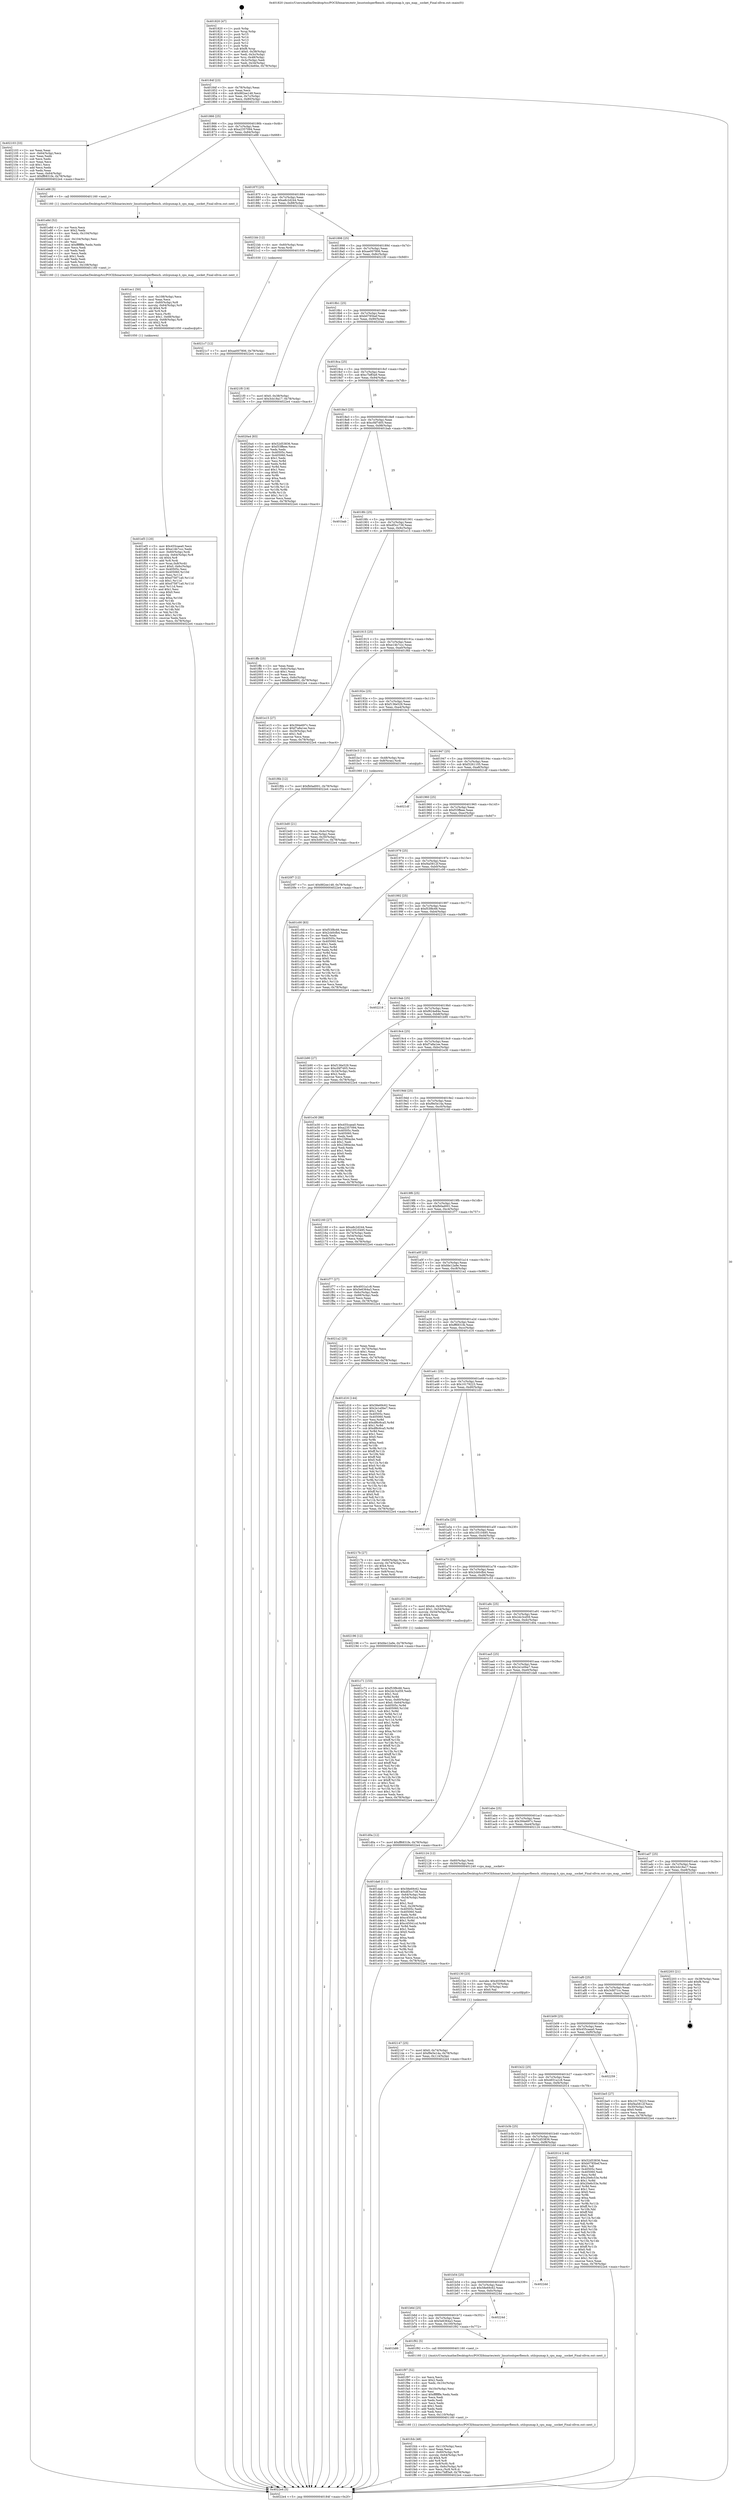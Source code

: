digraph "0x401820" {
  label = "0x401820 (/mnt/c/Users/mathe/Desktop/tcc/POCII/binaries/extr_linuxtoolsperfbench..utilcpumap.h_cpu_map__socket_Final-ollvm.out::main(0))"
  labelloc = "t"
  node[shape=record]

  Entry [label="",width=0.3,height=0.3,shape=circle,fillcolor=black,style=filled]
  "0x40184f" [label="{
     0x40184f [23]\l
     | [instrs]\l
     &nbsp;&nbsp;0x40184f \<+3\>: mov -0x78(%rbp),%eax\l
     &nbsp;&nbsp;0x401852 \<+2\>: mov %eax,%ecx\l
     &nbsp;&nbsp;0x401854 \<+6\>: sub $0x882ee148,%ecx\l
     &nbsp;&nbsp;0x40185a \<+3\>: mov %eax,-0x7c(%rbp)\l
     &nbsp;&nbsp;0x40185d \<+3\>: mov %ecx,-0x80(%rbp)\l
     &nbsp;&nbsp;0x401860 \<+6\>: je 0000000000402103 \<main+0x8e3\>\l
  }"]
  "0x402103" [label="{
     0x402103 [33]\l
     | [instrs]\l
     &nbsp;&nbsp;0x402103 \<+2\>: xor %eax,%eax\l
     &nbsp;&nbsp;0x402105 \<+3\>: mov -0x64(%rbp),%ecx\l
     &nbsp;&nbsp;0x402108 \<+2\>: mov %eax,%edx\l
     &nbsp;&nbsp;0x40210a \<+2\>: sub %ecx,%edx\l
     &nbsp;&nbsp;0x40210c \<+2\>: mov %eax,%ecx\l
     &nbsp;&nbsp;0x40210e \<+3\>: sub $0x1,%ecx\l
     &nbsp;&nbsp;0x402111 \<+2\>: add %ecx,%edx\l
     &nbsp;&nbsp;0x402113 \<+2\>: sub %edx,%eax\l
     &nbsp;&nbsp;0x402115 \<+3\>: mov %eax,-0x64(%rbp)\l
     &nbsp;&nbsp;0x402118 \<+7\>: movl $0xff6831fe,-0x78(%rbp)\l
     &nbsp;&nbsp;0x40211f \<+5\>: jmp 00000000004022e4 \<main+0xac4\>\l
  }"]
  "0x401866" [label="{
     0x401866 [25]\l
     | [instrs]\l
     &nbsp;&nbsp;0x401866 \<+5\>: jmp 000000000040186b \<main+0x4b\>\l
     &nbsp;&nbsp;0x40186b \<+3\>: mov -0x7c(%rbp),%eax\l
     &nbsp;&nbsp;0x40186e \<+5\>: sub $0xa2357094,%eax\l
     &nbsp;&nbsp;0x401873 \<+6\>: mov %eax,-0x84(%rbp)\l
     &nbsp;&nbsp;0x401879 \<+6\>: je 0000000000401e88 \<main+0x668\>\l
  }"]
  Exit [label="",width=0.3,height=0.3,shape=circle,fillcolor=black,style=filled,peripheries=2]
  "0x401e88" [label="{
     0x401e88 [5]\l
     | [instrs]\l
     &nbsp;&nbsp;0x401e88 \<+5\>: call 0000000000401160 \<next_i\>\l
     | [calls]\l
     &nbsp;&nbsp;0x401160 \{1\} (/mnt/c/Users/mathe/Desktop/tcc/POCII/binaries/extr_linuxtoolsperfbench..utilcpumap.h_cpu_map__socket_Final-ollvm.out::next_i)\l
  }"]
  "0x40187f" [label="{
     0x40187f [25]\l
     | [instrs]\l
     &nbsp;&nbsp;0x40187f \<+5\>: jmp 0000000000401884 \<main+0x64\>\l
     &nbsp;&nbsp;0x401884 \<+3\>: mov -0x7c(%rbp),%eax\l
     &nbsp;&nbsp;0x401887 \<+5\>: sub $0xa8c2d244,%eax\l
     &nbsp;&nbsp;0x40188c \<+6\>: mov %eax,-0x88(%rbp)\l
     &nbsp;&nbsp;0x401892 \<+6\>: je 00000000004021bb \<main+0x99b\>\l
  }"]
  "0x4021c7" [label="{
     0x4021c7 [12]\l
     | [instrs]\l
     &nbsp;&nbsp;0x4021c7 \<+7\>: movl $0xae007806,-0x78(%rbp)\l
     &nbsp;&nbsp;0x4021ce \<+5\>: jmp 00000000004022e4 \<main+0xac4\>\l
  }"]
  "0x4021bb" [label="{
     0x4021bb [12]\l
     | [instrs]\l
     &nbsp;&nbsp;0x4021bb \<+4\>: mov -0x60(%rbp),%rax\l
     &nbsp;&nbsp;0x4021bf \<+3\>: mov %rax,%rdi\l
     &nbsp;&nbsp;0x4021c2 \<+5\>: call 0000000000401030 \<free@plt\>\l
     | [calls]\l
     &nbsp;&nbsp;0x401030 \{1\} (unknown)\l
  }"]
  "0x401898" [label="{
     0x401898 [25]\l
     | [instrs]\l
     &nbsp;&nbsp;0x401898 \<+5\>: jmp 000000000040189d \<main+0x7d\>\l
     &nbsp;&nbsp;0x40189d \<+3\>: mov -0x7c(%rbp),%eax\l
     &nbsp;&nbsp;0x4018a0 \<+5\>: sub $0xae007806,%eax\l
     &nbsp;&nbsp;0x4018a5 \<+6\>: mov %eax,-0x8c(%rbp)\l
     &nbsp;&nbsp;0x4018ab \<+6\>: je 00000000004021f0 \<main+0x9d0\>\l
  }"]
  "0x402196" [label="{
     0x402196 [12]\l
     | [instrs]\l
     &nbsp;&nbsp;0x402196 \<+7\>: movl $0xfde12a9e,-0x78(%rbp)\l
     &nbsp;&nbsp;0x40219d \<+5\>: jmp 00000000004022e4 \<main+0xac4\>\l
  }"]
  "0x4021f0" [label="{
     0x4021f0 [19]\l
     | [instrs]\l
     &nbsp;&nbsp;0x4021f0 \<+7\>: movl $0x0,-0x38(%rbp)\l
     &nbsp;&nbsp;0x4021f7 \<+7\>: movl $0x3cb18a17,-0x78(%rbp)\l
     &nbsp;&nbsp;0x4021fe \<+5\>: jmp 00000000004022e4 \<main+0xac4\>\l
  }"]
  "0x4018b1" [label="{
     0x4018b1 [25]\l
     | [instrs]\l
     &nbsp;&nbsp;0x4018b1 \<+5\>: jmp 00000000004018b6 \<main+0x96\>\l
     &nbsp;&nbsp;0x4018b6 \<+3\>: mov -0x7c(%rbp),%eax\l
     &nbsp;&nbsp;0x4018b9 \<+5\>: sub $0xb0785bef,%eax\l
     &nbsp;&nbsp;0x4018be \<+6\>: mov %eax,-0x90(%rbp)\l
     &nbsp;&nbsp;0x4018c4 \<+6\>: je 00000000004020a4 \<main+0x884\>\l
  }"]
  "0x402147" [label="{
     0x402147 [25]\l
     | [instrs]\l
     &nbsp;&nbsp;0x402147 \<+7\>: movl $0x0,-0x74(%rbp)\l
     &nbsp;&nbsp;0x40214e \<+7\>: movl $0xf9e5e14a,-0x78(%rbp)\l
     &nbsp;&nbsp;0x402155 \<+6\>: mov %eax,-0x114(%rbp)\l
     &nbsp;&nbsp;0x40215b \<+5\>: jmp 00000000004022e4 \<main+0xac4\>\l
  }"]
  "0x4020a4" [label="{
     0x4020a4 [83]\l
     | [instrs]\l
     &nbsp;&nbsp;0x4020a4 \<+5\>: mov $0x52d53836,%eax\l
     &nbsp;&nbsp;0x4020a9 \<+5\>: mov $0xf33ffeee,%ecx\l
     &nbsp;&nbsp;0x4020ae \<+2\>: xor %edx,%edx\l
     &nbsp;&nbsp;0x4020b0 \<+7\>: mov 0x40505c,%esi\l
     &nbsp;&nbsp;0x4020b7 \<+7\>: mov 0x405060,%edi\l
     &nbsp;&nbsp;0x4020be \<+3\>: sub $0x1,%edx\l
     &nbsp;&nbsp;0x4020c1 \<+3\>: mov %esi,%r8d\l
     &nbsp;&nbsp;0x4020c4 \<+3\>: add %edx,%r8d\l
     &nbsp;&nbsp;0x4020c7 \<+4\>: imul %r8d,%esi\l
     &nbsp;&nbsp;0x4020cb \<+3\>: and $0x1,%esi\l
     &nbsp;&nbsp;0x4020ce \<+3\>: cmp $0x0,%esi\l
     &nbsp;&nbsp;0x4020d1 \<+4\>: sete %r9b\l
     &nbsp;&nbsp;0x4020d5 \<+3\>: cmp $0xa,%edi\l
     &nbsp;&nbsp;0x4020d8 \<+4\>: setl %r10b\l
     &nbsp;&nbsp;0x4020dc \<+3\>: mov %r9b,%r11b\l
     &nbsp;&nbsp;0x4020df \<+3\>: and %r10b,%r11b\l
     &nbsp;&nbsp;0x4020e2 \<+3\>: xor %r10b,%r9b\l
     &nbsp;&nbsp;0x4020e5 \<+3\>: or %r9b,%r11b\l
     &nbsp;&nbsp;0x4020e8 \<+4\>: test $0x1,%r11b\l
     &nbsp;&nbsp;0x4020ec \<+3\>: cmovne %ecx,%eax\l
     &nbsp;&nbsp;0x4020ef \<+3\>: mov %eax,-0x78(%rbp)\l
     &nbsp;&nbsp;0x4020f2 \<+5\>: jmp 00000000004022e4 \<main+0xac4\>\l
  }"]
  "0x4018ca" [label="{
     0x4018ca [25]\l
     | [instrs]\l
     &nbsp;&nbsp;0x4018ca \<+5\>: jmp 00000000004018cf \<main+0xaf\>\l
     &nbsp;&nbsp;0x4018cf \<+3\>: mov -0x7c(%rbp),%eax\l
     &nbsp;&nbsp;0x4018d2 \<+5\>: sub $0xc7bff3a9,%eax\l
     &nbsp;&nbsp;0x4018d7 \<+6\>: mov %eax,-0x94(%rbp)\l
     &nbsp;&nbsp;0x4018dd \<+6\>: je 0000000000401ffb \<main+0x7db\>\l
  }"]
  "0x402130" [label="{
     0x402130 [23]\l
     | [instrs]\l
     &nbsp;&nbsp;0x402130 \<+10\>: movabs $0x4030b6,%rdi\l
     &nbsp;&nbsp;0x40213a \<+3\>: mov %eax,-0x70(%rbp)\l
     &nbsp;&nbsp;0x40213d \<+3\>: mov -0x70(%rbp),%esi\l
     &nbsp;&nbsp;0x402140 \<+2\>: mov $0x0,%al\l
     &nbsp;&nbsp;0x402142 \<+5\>: call 0000000000401040 \<printf@plt\>\l
     | [calls]\l
     &nbsp;&nbsp;0x401040 \{1\} (unknown)\l
  }"]
  "0x401ffb" [label="{
     0x401ffb [25]\l
     | [instrs]\l
     &nbsp;&nbsp;0x401ffb \<+2\>: xor %eax,%eax\l
     &nbsp;&nbsp;0x401ffd \<+3\>: mov -0x6c(%rbp),%ecx\l
     &nbsp;&nbsp;0x402000 \<+3\>: sub $0x1,%eax\l
     &nbsp;&nbsp;0x402003 \<+2\>: sub %eax,%ecx\l
     &nbsp;&nbsp;0x402005 \<+3\>: mov %ecx,-0x6c(%rbp)\l
     &nbsp;&nbsp;0x402008 \<+7\>: movl $0xfb0ad001,-0x78(%rbp)\l
     &nbsp;&nbsp;0x40200f \<+5\>: jmp 00000000004022e4 \<main+0xac4\>\l
  }"]
  "0x4018e3" [label="{
     0x4018e3 [25]\l
     | [instrs]\l
     &nbsp;&nbsp;0x4018e3 \<+5\>: jmp 00000000004018e8 \<main+0xc8\>\l
     &nbsp;&nbsp;0x4018e8 \<+3\>: mov -0x7c(%rbp),%eax\l
     &nbsp;&nbsp;0x4018eb \<+5\>: sub $0xcf4f7d05,%eax\l
     &nbsp;&nbsp;0x4018f0 \<+6\>: mov %eax,-0x98(%rbp)\l
     &nbsp;&nbsp;0x4018f6 \<+6\>: je 0000000000401bab \<main+0x38b\>\l
  }"]
  "0x401fcb" [label="{
     0x401fcb [48]\l
     | [instrs]\l
     &nbsp;&nbsp;0x401fcb \<+6\>: mov -0x110(%rbp),%ecx\l
     &nbsp;&nbsp;0x401fd1 \<+3\>: imul %eax,%ecx\l
     &nbsp;&nbsp;0x401fd4 \<+4\>: mov -0x60(%rbp),%r8\l
     &nbsp;&nbsp;0x401fd8 \<+4\>: movslq -0x64(%rbp),%r9\l
     &nbsp;&nbsp;0x401fdc \<+4\>: shl $0x4,%r9\l
     &nbsp;&nbsp;0x401fe0 \<+3\>: add %r9,%r8\l
     &nbsp;&nbsp;0x401fe3 \<+4\>: mov 0x8(%r8),%r8\l
     &nbsp;&nbsp;0x401fe7 \<+4\>: movslq -0x6c(%rbp),%r9\l
     &nbsp;&nbsp;0x401feb \<+4\>: mov %ecx,(%r8,%r9,4)\l
     &nbsp;&nbsp;0x401fef \<+7\>: movl $0xc7bff3a9,-0x78(%rbp)\l
     &nbsp;&nbsp;0x401ff6 \<+5\>: jmp 00000000004022e4 \<main+0xac4\>\l
  }"]
  "0x401bab" [label="{
     0x401bab\l
  }", style=dashed]
  "0x4018fc" [label="{
     0x4018fc [25]\l
     | [instrs]\l
     &nbsp;&nbsp;0x4018fc \<+5\>: jmp 0000000000401901 \<main+0xe1\>\l
     &nbsp;&nbsp;0x401901 \<+3\>: mov -0x7c(%rbp),%eax\l
     &nbsp;&nbsp;0x401904 \<+5\>: sub $0xdf3cc738,%eax\l
     &nbsp;&nbsp;0x401909 \<+6\>: mov %eax,-0x9c(%rbp)\l
     &nbsp;&nbsp;0x40190f \<+6\>: je 0000000000401e15 \<main+0x5f5\>\l
  }"]
  "0x401f97" [label="{
     0x401f97 [52]\l
     | [instrs]\l
     &nbsp;&nbsp;0x401f97 \<+2\>: xor %ecx,%ecx\l
     &nbsp;&nbsp;0x401f99 \<+5\>: mov $0x2,%edx\l
     &nbsp;&nbsp;0x401f9e \<+6\>: mov %edx,-0x10c(%rbp)\l
     &nbsp;&nbsp;0x401fa4 \<+1\>: cltd\l
     &nbsp;&nbsp;0x401fa5 \<+6\>: mov -0x10c(%rbp),%esi\l
     &nbsp;&nbsp;0x401fab \<+2\>: idiv %esi\l
     &nbsp;&nbsp;0x401fad \<+6\>: imul $0xfffffffe,%edx,%edx\l
     &nbsp;&nbsp;0x401fb3 \<+2\>: mov %ecx,%edi\l
     &nbsp;&nbsp;0x401fb5 \<+2\>: sub %edx,%edi\l
     &nbsp;&nbsp;0x401fb7 \<+2\>: mov %ecx,%edx\l
     &nbsp;&nbsp;0x401fb9 \<+3\>: sub $0x1,%edx\l
     &nbsp;&nbsp;0x401fbc \<+2\>: add %edx,%edi\l
     &nbsp;&nbsp;0x401fbe \<+2\>: sub %edi,%ecx\l
     &nbsp;&nbsp;0x401fc0 \<+6\>: mov %ecx,-0x110(%rbp)\l
     &nbsp;&nbsp;0x401fc6 \<+5\>: call 0000000000401160 \<next_i\>\l
     | [calls]\l
     &nbsp;&nbsp;0x401160 \{1\} (/mnt/c/Users/mathe/Desktop/tcc/POCII/binaries/extr_linuxtoolsperfbench..utilcpumap.h_cpu_map__socket_Final-ollvm.out::next_i)\l
  }"]
  "0x401e15" [label="{
     0x401e15 [27]\l
     | [instrs]\l
     &nbsp;&nbsp;0x401e15 \<+5\>: mov $0x394e697c,%eax\l
     &nbsp;&nbsp;0x401e1a \<+5\>: mov $0xf7a8a1ee,%ecx\l
     &nbsp;&nbsp;0x401e1f \<+3\>: mov -0x29(%rbp),%dl\l
     &nbsp;&nbsp;0x401e22 \<+3\>: test $0x1,%dl\l
     &nbsp;&nbsp;0x401e25 \<+3\>: cmovne %ecx,%eax\l
     &nbsp;&nbsp;0x401e28 \<+3\>: mov %eax,-0x78(%rbp)\l
     &nbsp;&nbsp;0x401e2b \<+5\>: jmp 00000000004022e4 \<main+0xac4\>\l
  }"]
  "0x401915" [label="{
     0x401915 [25]\l
     | [instrs]\l
     &nbsp;&nbsp;0x401915 \<+5\>: jmp 000000000040191a \<main+0xfa\>\l
     &nbsp;&nbsp;0x40191a \<+3\>: mov -0x7c(%rbp),%eax\l
     &nbsp;&nbsp;0x40191d \<+5\>: sub $0xe14b7ccc,%eax\l
     &nbsp;&nbsp;0x401922 \<+6\>: mov %eax,-0xa0(%rbp)\l
     &nbsp;&nbsp;0x401928 \<+6\>: je 0000000000401f6b \<main+0x74b\>\l
  }"]
  "0x401b86" [label="{
     0x401b86\l
  }", style=dashed]
  "0x401f6b" [label="{
     0x401f6b [12]\l
     | [instrs]\l
     &nbsp;&nbsp;0x401f6b \<+7\>: movl $0xfb0ad001,-0x78(%rbp)\l
     &nbsp;&nbsp;0x401f72 \<+5\>: jmp 00000000004022e4 \<main+0xac4\>\l
  }"]
  "0x40192e" [label="{
     0x40192e [25]\l
     | [instrs]\l
     &nbsp;&nbsp;0x40192e \<+5\>: jmp 0000000000401933 \<main+0x113\>\l
     &nbsp;&nbsp;0x401933 \<+3\>: mov -0x7c(%rbp),%eax\l
     &nbsp;&nbsp;0x401936 \<+5\>: sub $0xf136e529,%eax\l
     &nbsp;&nbsp;0x40193b \<+6\>: mov %eax,-0xa4(%rbp)\l
     &nbsp;&nbsp;0x401941 \<+6\>: je 0000000000401bc3 \<main+0x3a3\>\l
  }"]
  "0x401f92" [label="{
     0x401f92 [5]\l
     | [instrs]\l
     &nbsp;&nbsp;0x401f92 \<+5\>: call 0000000000401160 \<next_i\>\l
     | [calls]\l
     &nbsp;&nbsp;0x401160 \{1\} (/mnt/c/Users/mathe/Desktop/tcc/POCII/binaries/extr_linuxtoolsperfbench..utilcpumap.h_cpu_map__socket_Final-ollvm.out::next_i)\l
  }"]
  "0x401bc3" [label="{
     0x401bc3 [13]\l
     | [instrs]\l
     &nbsp;&nbsp;0x401bc3 \<+4\>: mov -0x48(%rbp),%rax\l
     &nbsp;&nbsp;0x401bc7 \<+4\>: mov 0x8(%rax),%rdi\l
     &nbsp;&nbsp;0x401bcb \<+5\>: call 0000000000401060 \<atoi@plt\>\l
     | [calls]\l
     &nbsp;&nbsp;0x401060 \{1\} (unknown)\l
  }"]
  "0x401947" [label="{
     0x401947 [25]\l
     | [instrs]\l
     &nbsp;&nbsp;0x401947 \<+5\>: jmp 000000000040194c \<main+0x12c\>\l
     &nbsp;&nbsp;0x40194c \<+3\>: mov -0x7c(%rbp),%eax\l
     &nbsp;&nbsp;0x40194f \<+5\>: sub $0xf3261105,%eax\l
     &nbsp;&nbsp;0x401954 \<+6\>: mov %eax,-0xa8(%rbp)\l
     &nbsp;&nbsp;0x40195a \<+6\>: je 00000000004021df \<main+0x9bf\>\l
  }"]
  "0x401b6d" [label="{
     0x401b6d [25]\l
     | [instrs]\l
     &nbsp;&nbsp;0x401b6d \<+5\>: jmp 0000000000401b72 \<main+0x352\>\l
     &nbsp;&nbsp;0x401b72 \<+3\>: mov -0x7c(%rbp),%eax\l
     &nbsp;&nbsp;0x401b75 \<+5\>: sub $0x5e6364a3,%eax\l
     &nbsp;&nbsp;0x401b7a \<+6\>: mov %eax,-0x100(%rbp)\l
     &nbsp;&nbsp;0x401b80 \<+6\>: je 0000000000401f92 \<main+0x772\>\l
  }"]
  "0x4021df" [label="{
     0x4021df\l
  }", style=dashed]
  "0x401960" [label="{
     0x401960 [25]\l
     | [instrs]\l
     &nbsp;&nbsp;0x401960 \<+5\>: jmp 0000000000401965 \<main+0x145\>\l
     &nbsp;&nbsp;0x401965 \<+3\>: mov -0x7c(%rbp),%eax\l
     &nbsp;&nbsp;0x401968 \<+5\>: sub $0xf33ffeee,%eax\l
     &nbsp;&nbsp;0x40196d \<+6\>: mov %eax,-0xac(%rbp)\l
     &nbsp;&nbsp;0x401973 \<+6\>: je 00000000004020f7 \<main+0x8d7\>\l
  }"]
  "0x40224d" [label="{
     0x40224d\l
  }", style=dashed]
  "0x4020f7" [label="{
     0x4020f7 [12]\l
     | [instrs]\l
     &nbsp;&nbsp;0x4020f7 \<+7\>: movl $0x882ee148,-0x78(%rbp)\l
     &nbsp;&nbsp;0x4020fe \<+5\>: jmp 00000000004022e4 \<main+0xac4\>\l
  }"]
  "0x401979" [label="{
     0x401979 [25]\l
     | [instrs]\l
     &nbsp;&nbsp;0x401979 \<+5\>: jmp 000000000040197e \<main+0x15e\>\l
     &nbsp;&nbsp;0x40197e \<+3\>: mov -0x7c(%rbp),%eax\l
     &nbsp;&nbsp;0x401981 \<+5\>: sub $0xf4a5812f,%eax\l
     &nbsp;&nbsp;0x401986 \<+6\>: mov %eax,-0xb0(%rbp)\l
     &nbsp;&nbsp;0x40198c \<+6\>: je 0000000000401c00 \<main+0x3e0\>\l
  }"]
  "0x401b54" [label="{
     0x401b54 [25]\l
     | [instrs]\l
     &nbsp;&nbsp;0x401b54 \<+5\>: jmp 0000000000401b59 \<main+0x339\>\l
     &nbsp;&nbsp;0x401b59 \<+3\>: mov -0x7c(%rbp),%eax\l
     &nbsp;&nbsp;0x401b5c \<+5\>: sub $0x58e69c62,%eax\l
     &nbsp;&nbsp;0x401b61 \<+6\>: mov %eax,-0xfc(%rbp)\l
     &nbsp;&nbsp;0x401b67 \<+6\>: je 000000000040224d \<main+0xa2d\>\l
  }"]
  "0x401c00" [label="{
     0x401c00 [83]\l
     | [instrs]\l
     &nbsp;&nbsp;0x401c00 \<+5\>: mov $0xf53f8c66,%eax\l
     &nbsp;&nbsp;0x401c05 \<+5\>: mov $0x2cb0cfb4,%ecx\l
     &nbsp;&nbsp;0x401c0a \<+2\>: xor %edx,%edx\l
     &nbsp;&nbsp;0x401c0c \<+7\>: mov 0x40505c,%esi\l
     &nbsp;&nbsp;0x401c13 \<+7\>: mov 0x405060,%edi\l
     &nbsp;&nbsp;0x401c1a \<+3\>: sub $0x1,%edx\l
     &nbsp;&nbsp;0x401c1d \<+3\>: mov %esi,%r8d\l
     &nbsp;&nbsp;0x401c20 \<+3\>: add %edx,%r8d\l
     &nbsp;&nbsp;0x401c23 \<+4\>: imul %r8d,%esi\l
     &nbsp;&nbsp;0x401c27 \<+3\>: and $0x1,%esi\l
     &nbsp;&nbsp;0x401c2a \<+3\>: cmp $0x0,%esi\l
     &nbsp;&nbsp;0x401c2d \<+4\>: sete %r9b\l
     &nbsp;&nbsp;0x401c31 \<+3\>: cmp $0xa,%edi\l
     &nbsp;&nbsp;0x401c34 \<+4\>: setl %r10b\l
     &nbsp;&nbsp;0x401c38 \<+3\>: mov %r9b,%r11b\l
     &nbsp;&nbsp;0x401c3b \<+3\>: and %r10b,%r11b\l
     &nbsp;&nbsp;0x401c3e \<+3\>: xor %r10b,%r9b\l
     &nbsp;&nbsp;0x401c41 \<+3\>: or %r9b,%r11b\l
     &nbsp;&nbsp;0x401c44 \<+4\>: test $0x1,%r11b\l
     &nbsp;&nbsp;0x401c48 \<+3\>: cmovne %ecx,%eax\l
     &nbsp;&nbsp;0x401c4b \<+3\>: mov %eax,-0x78(%rbp)\l
     &nbsp;&nbsp;0x401c4e \<+5\>: jmp 00000000004022e4 \<main+0xac4\>\l
  }"]
  "0x401992" [label="{
     0x401992 [25]\l
     | [instrs]\l
     &nbsp;&nbsp;0x401992 \<+5\>: jmp 0000000000401997 \<main+0x177\>\l
     &nbsp;&nbsp;0x401997 \<+3\>: mov -0x7c(%rbp),%eax\l
     &nbsp;&nbsp;0x40199a \<+5\>: sub $0xf53f8c66,%eax\l
     &nbsp;&nbsp;0x40199f \<+6\>: mov %eax,-0xb4(%rbp)\l
     &nbsp;&nbsp;0x4019a5 \<+6\>: je 0000000000402218 \<main+0x9f8\>\l
  }"]
  "0x4022dd" [label="{
     0x4022dd\l
  }", style=dashed]
  "0x402218" [label="{
     0x402218\l
  }", style=dashed]
  "0x4019ab" [label="{
     0x4019ab [25]\l
     | [instrs]\l
     &nbsp;&nbsp;0x4019ab \<+5\>: jmp 00000000004019b0 \<main+0x190\>\l
     &nbsp;&nbsp;0x4019b0 \<+3\>: mov -0x7c(%rbp),%eax\l
     &nbsp;&nbsp;0x4019b3 \<+5\>: sub $0xf624e84e,%eax\l
     &nbsp;&nbsp;0x4019b8 \<+6\>: mov %eax,-0xb8(%rbp)\l
     &nbsp;&nbsp;0x4019be \<+6\>: je 0000000000401b90 \<main+0x370\>\l
  }"]
  "0x401b3b" [label="{
     0x401b3b [25]\l
     | [instrs]\l
     &nbsp;&nbsp;0x401b3b \<+5\>: jmp 0000000000401b40 \<main+0x320\>\l
     &nbsp;&nbsp;0x401b40 \<+3\>: mov -0x7c(%rbp),%eax\l
     &nbsp;&nbsp;0x401b43 \<+5\>: sub $0x52d53836,%eax\l
     &nbsp;&nbsp;0x401b48 \<+6\>: mov %eax,-0xf8(%rbp)\l
     &nbsp;&nbsp;0x401b4e \<+6\>: je 00000000004022dd \<main+0xabd\>\l
  }"]
  "0x401b90" [label="{
     0x401b90 [27]\l
     | [instrs]\l
     &nbsp;&nbsp;0x401b90 \<+5\>: mov $0xf136e529,%eax\l
     &nbsp;&nbsp;0x401b95 \<+5\>: mov $0xcf4f7d05,%ecx\l
     &nbsp;&nbsp;0x401b9a \<+3\>: mov -0x34(%rbp),%edx\l
     &nbsp;&nbsp;0x401b9d \<+3\>: cmp $0x2,%edx\l
     &nbsp;&nbsp;0x401ba0 \<+3\>: cmovne %ecx,%eax\l
     &nbsp;&nbsp;0x401ba3 \<+3\>: mov %eax,-0x78(%rbp)\l
     &nbsp;&nbsp;0x401ba6 \<+5\>: jmp 00000000004022e4 \<main+0xac4\>\l
  }"]
  "0x4019c4" [label="{
     0x4019c4 [25]\l
     | [instrs]\l
     &nbsp;&nbsp;0x4019c4 \<+5\>: jmp 00000000004019c9 \<main+0x1a9\>\l
     &nbsp;&nbsp;0x4019c9 \<+3\>: mov -0x7c(%rbp),%eax\l
     &nbsp;&nbsp;0x4019cc \<+5\>: sub $0xf7a8a1ee,%eax\l
     &nbsp;&nbsp;0x4019d1 \<+6\>: mov %eax,-0xbc(%rbp)\l
     &nbsp;&nbsp;0x4019d7 \<+6\>: je 0000000000401e30 \<main+0x610\>\l
  }"]
  "0x4022e4" [label="{
     0x4022e4 [5]\l
     | [instrs]\l
     &nbsp;&nbsp;0x4022e4 \<+5\>: jmp 000000000040184f \<main+0x2f\>\l
  }"]
  "0x401820" [label="{
     0x401820 [47]\l
     | [instrs]\l
     &nbsp;&nbsp;0x401820 \<+1\>: push %rbp\l
     &nbsp;&nbsp;0x401821 \<+3\>: mov %rsp,%rbp\l
     &nbsp;&nbsp;0x401824 \<+2\>: push %r15\l
     &nbsp;&nbsp;0x401826 \<+2\>: push %r14\l
     &nbsp;&nbsp;0x401828 \<+2\>: push %r13\l
     &nbsp;&nbsp;0x40182a \<+2\>: push %r12\l
     &nbsp;&nbsp;0x40182c \<+1\>: push %rbx\l
     &nbsp;&nbsp;0x40182d \<+7\>: sub $0xf8,%rsp\l
     &nbsp;&nbsp;0x401834 \<+7\>: movl $0x0,-0x38(%rbp)\l
     &nbsp;&nbsp;0x40183b \<+3\>: mov %edi,-0x3c(%rbp)\l
     &nbsp;&nbsp;0x40183e \<+4\>: mov %rsi,-0x48(%rbp)\l
     &nbsp;&nbsp;0x401842 \<+3\>: mov -0x3c(%rbp),%edi\l
     &nbsp;&nbsp;0x401845 \<+3\>: mov %edi,-0x34(%rbp)\l
     &nbsp;&nbsp;0x401848 \<+7\>: movl $0xf624e84e,-0x78(%rbp)\l
  }"]
  "0x401bd0" [label="{
     0x401bd0 [21]\l
     | [instrs]\l
     &nbsp;&nbsp;0x401bd0 \<+3\>: mov %eax,-0x4c(%rbp)\l
     &nbsp;&nbsp;0x401bd3 \<+3\>: mov -0x4c(%rbp),%eax\l
     &nbsp;&nbsp;0x401bd6 \<+3\>: mov %eax,-0x30(%rbp)\l
     &nbsp;&nbsp;0x401bd9 \<+7\>: movl $0x3cfd71cc,-0x78(%rbp)\l
     &nbsp;&nbsp;0x401be0 \<+5\>: jmp 00000000004022e4 \<main+0xac4\>\l
  }"]
  "0x402014" [label="{
     0x402014 [144]\l
     | [instrs]\l
     &nbsp;&nbsp;0x402014 \<+5\>: mov $0x52d53836,%eax\l
     &nbsp;&nbsp;0x402019 \<+5\>: mov $0xb0785bef,%ecx\l
     &nbsp;&nbsp;0x40201e \<+2\>: mov $0x1,%dl\l
     &nbsp;&nbsp;0x402020 \<+7\>: mov 0x40505c,%esi\l
     &nbsp;&nbsp;0x402027 \<+7\>: mov 0x405060,%edi\l
     &nbsp;&nbsp;0x40202e \<+3\>: mov %esi,%r8d\l
     &nbsp;&nbsp;0x402031 \<+7\>: add $0x20e6c53e,%r8d\l
     &nbsp;&nbsp;0x402038 \<+4\>: sub $0x1,%r8d\l
     &nbsp;&nbsp;0x40203c \<+7\>: sub $0x20e6c53e,%r8d\l
     &nbsp;&nbsp;0x402043 \<+4\>: imul %r8d,%esi\l
     &nbsp;&nbsp;0x402047 \<+3\>: and $0x1,%esi\l
     &nbsp;&nbsp;0x40204a \<+3\>: cmp $0x0,%esi\l
     &nbsp;&nbsp;0x40204d \<+4\>: sete %r9b\l
     &nbsp;&nbsp;0x402051 \<+3\>: cmp $0xa,%edi\l
     &nbsp;&nbsp;0x402054 \<+4\>: setl %r10b\l
     &nbsp;&nbsp;0x402058 \<+3\>: mov %r9b,%r11b\l
     &nbsp;&nbsp;0x40205b \<+4\>: xor $0xff,%r11b\l
     &nbsp;&nbsp;0x40205f \<+3\>: mov %r10b,%bl\l
     &nbsp;&nbsp;0x402062 \<+3\>: xor $0xff,%bl\l
     &nbsp;&nbsp;0x402065 \<+3\>: xor $0x0,%dl\l
     &nbsp;&nbsp;0x402068 \<+3\>: mov %r11b,%r14b\l
     &nbsp;&nbsp;0x40206b \<+4\>: and $0x0,%r14b\l
     &nbsp;&nbsp;0x40206f \<+3\>: and %dl,%r9b\l
     &nbsp;&nbsp;0x402072 \<+3\>: mov %bl,%r15b\l
     &nbsp;&nbsp;0x402075 \<+4\>: and $0x0,%r15b\l
     &nbsp;&nbsp;0x402079 \<+3\>: and %dl,%r10b\l
     &nbsp;&nbsp;0x40207c \<+3\>: or %r9b,%r14b\l
     &nbsp;&nbsp;0x40207f \<+3\>: or %r10b,%r15b\l
     &nbsp;&nbsp;0x402082 \<+3\>: xor %r15b,%r14b\l
     &nbsp;&nbsp;0x402085 \<+3\>: or %bl,%r11b\l
     &nbsp;&nbsp;0x402088 \<+4\>: xor $0xff,%r11b\l
     &nbsp;&nbsp;0x40208c \<+3\>: or $0x0,%dl\l
     &nbsp;&nbsp;0x40208f \<+3\>: and %dl,%r11b\l
     &nbsp;&nbsp;0x402092 \<+3\>: or %r11b,%r14b\l
     &nbsp;&nbsp;0x402095 \<+4\>: test $0x1,%r14b\l
     &nbsp;&nbsp;0x402099 \<+3\>: cmovne %ecx,%eax\l
     &nbsp;&nbsp;0x40209c \<+3\>: mov %eax,-0x78(%rbp)\l
     &nbsp;&nbsp;0x40209f \<+5\>: jmp 00000000004022e4 \<main+0xac4\>\l
  }"]
  "0x401e30" [label="{
     0x401e30 [88]\l
     | [instrs]\l
     &nbsp;&nbsp;0x401e30 \<+5\>: mov $0x455caea0,%eax\l
     &nbsp;&nbsp;0x401e35 \<+5\>: mov $0xa2357094,%ecx\l
     &nbsp;&nbsp;0x401e3a \<+7\>: mov 0x40505c,%edx\l
     &nbsp;&nbsp;0x401e41 \<+7\>: mov 0x405060,%esi\l
     &nbsp;&nbsp;0x401e48 \<+2\>: mov %edx,%edi\l
     &nbsp;&nbsp;0x401e4a \<+6\>: add $0x2380ecbe,%edi\l
     &nbsp;&nbsp;0x401e50 \<+3\>: sub $0x1,%edi\l
     &nbsp;&nbsp;0x401e53 \<+6\>: sub $0x2380ecbe,%edi\l
     &nbsp;&nbsp;0x401e59 \<+3\>: imul %edi,%edx\l
     &nbsp;&nbsp;0x401e5c \<+3\>: and $0x1,%edx\l
     &nbsp;&nbsp;0x401e5f \<+3\>: cmp $0x0,%edx\l
     &nbsp;&nbsp;0x401e62 \<+4\>: sete %r8b\l
     &nbsp;&nbsp;0x401e66 \<+3\>: cmp $0xa,%esi\l
     &nbsp;&nbsp;0x401e69 \<+4\>: setl %r9b\l
     &nbsp;&nbsp;0x401e6d \<+3\>: mov %r8b,%r10b\l
     &nbsp;&nbsp;0x401e70 \<+3\>: and %r9b,%r10b\l
     &nbsp;&nbsp;0x401e73 \<+3\>: xor %r9b,%r8b\l
     &nbsp;&nbsp;0x401e76 \<+3\>: or %r8b,%r10b\l
     &nbsp;&nbsp;0x401e79 \<+4\>: test $0x1,%r10b\l
     &nbsp;&nbsp;0x401e7d \<+3\>: cmovne %ecx,%eax\l
     &nbsp;&nbsp;0x401e80 \<+3\>: mov %eax,-0x78(%rbp)\l
     &nbsp;&nbsp;0x401e83 \<+5\>: jmp 00000000004022e4 \<main+0xac4\>\l
  }"]
  "0x4019dd" [label="{
     0x4019dd [25]\l
     | [instrs]\l
     &nbsp;&nbsp;0x4019dd \<+5\>: jmp 00000000004019e2 \<main+0x1c2\>\l
     &nbsp;&nbsp;0x4019e2 \<+3\>: mov -0x7c(%rbp),%eax\l
     &nbsp;&nbsp;0x4019e5 \<+5\>: sub $0xf9e5e14a,%eax\l
     &nbsp;&nbsp;0x4019ea \<+6\>: mov %eax,-0xc0(%rbp)\l
     &nbsp;&nbsp;0x4019f0 \<+6\>: je 0000000000402160 \<main+0x940\>\l
  }"]
  "0x401b22" [label="{
     0x401b22 [25]\l
     | [instrs]\l
     &nbsp;&nbsp;0x401b22 \<+5\>: jmp 0000000000401b27 \<main+0x307\>\l
     &nbsp;&nbsp;0x401b27 \<+3\>: mov -0x7c(%rbp),%eax\l
     &nbsp;&nbsp;0x401b2a \<+5\>: sub $0x4931a1c8,%eax\l
     &nbsp;&nbsp;0x401b2f \<+6\>: mov %eax,-0xf4(%rbp)\l
     &nbsp;&nbsp;0x401b35 \<+6\>: je 0000000000402014 \<main+0x7f4\>\l
  }"]
  "0x402160" [label="{
     0x402160 [27]\l
     | [instrs]\l
     &nbsp;&nbsp;0x402160 \<+5\>: mov $0xa8c2d244,%eax\l
     &nbsp;&nbsp;0x402165 \<+5\>: mov $0x10510495,%ecx\l
     &nbsp;&nbsp;0x40216a \<+3\>: mov -0x74(%rbp),%edx\l
     &nbsp;&nbsp;0x40216d \<+3\>: cmp -0x54(%rbp),%edx\l
     &nbsp;&nbsp;0x402170 \<+3\>: cmovl %ecx,%eax\l
     &nbsp;&nbsp;0x402173 \<+3\>: mov %eax,-0x78(%rbp)\l
     &nbsp;&nbsp;0x402176 \<+5\>: jmp 00000000004022e4 \<main+0xac4\>\l
  }"]
  "0x4019f6" [label="{
     0x4019f6 [25]\l
     | [instrs]\l
     &nbsp;&nbsp;0x4019f6 \<+5\>: jmp 00000000004019fb \<main+0x1db\>\l
     &nbsp;&nbsp;0x4019fb \<+3\>: mov -0x7c(%rbp),%eax\l
     &nbsp;&nbsp;0x4019fe \<+5\>: sub $0xfb0ad001,%eax\l
     &nbsp;&nbsp;0x401a03 \<+6\>: mov %eax,-0xc4(%rbp)\l
     &nbsp;&nbsp;0x401a09 \<+6\>: je 0000000000401f77 \<main+0x757\>\l
  }"]
  "0x402259" [label="{
     0x402259\l
  }", style=dashed]
  "0x401f77" [label="{
     0x401f77 [27]\l
     | [instrs]\l
     &nbsp;&nbsp;0x401f77 \<+5\>: mov $0x4931a1c8,%eax\l
     &nbsp;&nbsp;0x401f7c \<+5\>: mov $0x5e6364a3,%ecx\l
     &nbsp;&nbsp;0x401f81 \<+3\>: mov -0x6c(%rbp),%edx\l
     &nbsp;&nbsp;0x401f84 \<+3\>: cmp -0x68(%rbp),%edx\l
     &nbsp;&nbsp;0x401f87 \<+3\>: cmovl %ecx,%eax\l
     &nbsp;&nbsp;0x401f8a \<+3\>: mov %eax,-0x78(%rbp)\l
     &nbsp;&nbsp;0x401f8d \<+5\>: jmp 00000000004022e4 \<main+0xac4\>\l
  }"]
  "0x401a0f" [label="{
     0x401a0f [25]\l
     | [instrs]\l
     &nbsp;&nbsp;0x401a0f \<+5\>: jmp 0000000000401a14 \<main+0x1f4\>\l
     &nbsp;&nbsp;0x401a14 \<+3\>: mov -0x7c(%rbp),%eax\l
     &nbsp;&nbsp;0x401a17 \<+5\>: sub $0xfde12a9e,%eax\l
     &nbsp;&nbsp;0x401a1c \<+6\>: mov %eax,-0xc8(%rbp)\l
     &nbsp;&nbsp;0x401a22 \<+6\>: je 00000000004021a2 \<main+0x982\>\l
  }"]
  "0x401ef3" [label="{
     0x401ef3 [120]\l
     | [instrs]\l
     &nbsp;&nbsp;0x401ef3 \<+5\>: mov $0x455caea0,%ecx\l
     &nbsp;&nbsp;0x401ef8 \<+5\>: mov $0xe14b7ccc,%edx\l
     &nbsp;&nbsp;0x401efd \<+4\>: mov -0x60(%rbp),%rdi\l
     &nbsp;&nbsp;0x401f01 \<+4\>: movslq -0x64(%rbp),%r8\l
     &nbsp;&nbsp;0x401f05 \<+4\>: shl $0x4,%r8\l
     &nbsp;&nbsp;0x401f09 \<+3\>: add %r8,%rdi\l
     &nbsp;&nbsp;0x401f0c \<+4\>: mov %rax,0x8(%rdi)\l
     &nbsp;&nbsp;0x401f10 \<+7\>: movl $0x0,-0x6c(%rbp)\l
     &nbsp;&nbsp;0x401f17 \<+7\>: mov 0x40505c,%esi\l
     &nbsp;&nbsp;0x401f1e \<+8\>: mov 0x405060,%r10d\l
     &nbsp;&nbsp;0x401f26 \<+3\>: mov %esi,%r11d\l
     &nbsp;&nbsp;0x401f29 \<+7\>: sub $0xd75871a0,%r11d\l
     &nbsp;&nbsp;0x401f30 \<+4\>: sub $0x1,%r11d\l
     &nbsp;&nbsp;0x401f34 \<+7\>: add $0xd75871a0,%r11d\l
     &nbsp;&nbsp;0x401f3b \<+4\>: imul %r11d,%esi\l
     &nbsp;&nbsp;0x401f3f \<+3\>: and $0x1,%esi\l
     &nbsp;&nbsp;0x401f42 \<+3\>: cmp $0x0,%esi\l
     &nbsp;&nbsp;0x401f45 \<+3\>: sete %bl\l
     &nbsp;&nbsp;0x401f48 \<+4\>: cmp $0xa,%r10d\l
     &nbsp;&nbsp;0x401f4c \<+4\>: setl %r14b\l
     &nbsp;&nbsp;0x401f50 \<+3\>: mov %bl,%r15b\l
     &nbsp;&nbsp;0x401f53 \<+3\>: and %r14b,%r15b\l
     &nbsp;&nbsp;0x401f56 \<+3\>: xor %r14b,%bl\l
     &nbsp;&nbsp;0x401f59 \<+3\>: or %bl,%r15b\l
     &nbsp;&nbsp;0x401f5c \<+4\>: test $0x1,%r15b\l
     &nbsp;&nbsp;0x401f60 \<+3\>: cmovne %edx,%ecx\l
     &nbsp;&nbsp;0x401f63 \<+3\>: mov %ecx,-0x78(%rbp)\l
     &nbsp;&nbsp;0x401f66 \<+5\>: jmp 00000000004022e4 \<main+0xac4\>\l
  }"]
  "0x4021a2" [label="{
     0x4021a2 [25]\l
     | [instrs]\l
     &nbsp;&nbsp;0x4021a2 \<+2\>: xor %eax,%eax\l
     &nbsp;&nbsp;0x4021a4 \<+3\>: mov -0x74(%rbp),%ecx\l
     &nbsp;&nbsp;0x4021a7 \<+3\>: sub $0x1,%eax\l
     &nbsp;&nbsp;0x4021aa \<+2\>: sub %eax,%ecx\l
     &nbsp;&nbsp;0x4021ac \<+3\>: mov %ecx,-0x74(%rbp)\l
     &nbsp;&nbsp;0x4021af \<+7\>: movl $0xf9e5e14a,-0x78(%rbp)\l
     &nbsp;&nbsp;0x4021b6 \<+5\>: jmp 00000000004022e4 \<main+0xac4\>\l
  }"]
  "0x401a28" [label="{
     0x401a28 [25]\l
     | [instrs]\l
     &nbsp;&nbsp;0x401a28 \<+5\>: jmp 0000000000401a2d \<main+0x20d\>\l
     &nbsp;&nbsp;0x401a2d \<+3\>: mov -0x7c(%rbp),%eax\l
     &nbsp;&nbsp;0x401a30 \<+5\>: sub $0xff6831fe,%eax\l
     &nbsp;&nbsp;0x401a35 \<+6\>: mov %eax,-0xcc(%rbp)\l
     &nbsp;&nbsp;0x401a3b \<+6\>: je 0000000000401d16 \<main+0x4f6\>\l
  }"]
  "0x401ec1" [label="{
     0x401ec1 [50]\l
     | [instrs]\l
     &nbsp;&nbsp;0x401ec1 \<+6\>: mov -0x108(%rbp),%ecx\l
     &nbsp;&nbsp;0x401ec7 \<+3\>: imul %eax,%ecx\l
     &nbsp;&nbsp;0x401eca \<+4\>: mov -0x60(%rbp),%r8\l
     &nbsp;&nbsp;0x401ece \<+4\>: movslq -0x64(%rbp),%r9\l
     &nbsp;&nbsp;0x401ed2 \<+4\>: shl $0x4,%r9\l
     &nbsp;&nbsp;0x401ed6 \<+3\>: add %r9,%r8\l
     &nbsp;&nbsp;0x401ed9 \<+3\>: mov %ecx,(%r8)\l
     &nbsp;&nbsp;0x401edc \<+7\>: movl $0x1,-0x68(%rbp)\l
     &nbsp;&nbsp;0x401ee3 \<+4\>: movslq -0x68(%rbp),%r8\l
     &nbsp;&nbsp;0x401ee7 \<+4\>: shl $0x2,%r8\l
     &nbsp;&nbsp;0x401eeb \<+3\>: mov %r8,%rdi\l
     &nbsp;&nbsp;0x401eee \<+5\>: call 0000000000401050 \<malloc@plt\>\l
     | [calls]\l
     &nbsp;&nbsp;0x401050 \{1\} (unknown)\l
  }"]
  "0x401d16" [label="{
     0x401d16 [144]\l
     | [instrs]\l
     &nbsp;&nbsp;0x401d16 \<+5\>: mov $0x58e69c62,%eax\l
     &nbsp;&nbsp;0x401d1b \<+5\>: mov $0x2e1e0be7,%ecx\l
     &nbsp;&nbsp;0x401d20 \<+2\>: mov $0x1,%dl\l
     &nbsp;&nbsp;0x401d22 \<+7\>: mov 0x40505c,%esi\l
     &nbsp;&nbsp;0x401d29 \<+7\>: mov 0x405060,%edi\l
     &nbsp;&nbsp;0x401d30 \<+3\>: mov %esi,%r8d\l
     &nbsp;&nbsp;0x401d33 \<+7\>: add $0xdf6c6ca5,%r8d\l
     &nbsp;&nbsp;0x401d3a \<+4\>: sub $0x1,%r8d\l
     &nbsp;&nbsp;0x401d3e \<+7\>: sub $0xdf6c6ca5,%r8d\l
     &nbsp;&nbsp;0x401d45 \<+4\>: imul %r8d,%esi\l
     &nbsp;&nbsp;0x401d49 \<+3\>: and $0x1,%esi\l
     &nbsp;&nbsp;0x401d4c \<+3\>: cmp $0x0,%esi\l
     &nbsp;&nbsp;0x401d4f \<+4\>: sete %r9b\l
     &nbsp;&nbsp;0x401d53 \<+3\>: cmp $0xa,%edi\l
     &nbsp;&nbsp;0x401d56 \<+4\>: setl %r10b\l
     &nbsp;&nbsp;0x401d5a \<+3\>: mov %r9b,%r11b\l
     &nbsp;&nbsp;0x401d5d \<+4\>: xor $0xff,%r11b\l
     &nbsp;&nbsp;0x401d61 \<+3\>: mov %r10b,%bl\l
     &nbsp;&nbsp;0x401d64 \<+3\>: xor $0xff,%bl\l
     &nbsp;&nbsp;0x401d67 \<+3\>: xor $0x0,%dl\l
     &nbsp;&nbsp;0x401d6a \<+3\>: mov %r11b,%r14b\l
     &nbsp;&nbsp;0x401d6d \<+4\>: and $0x0,%r14b\l
     &nbsp;&nbsp;0x401d71 \<+3\>: and %dl,%r9b\l
     &nbsp;&nbsp;0x401d74 \<+3\>: mov %bl,%r15b\l
     &nbsp;&nbsp;0x401d77 \<+4\>: and $0x0,%r15b\l
     &nbsp;&nbsp;0x401d7b \<+3\>: and %dl,%r10b\l
     &nbsp;&nbsp;0x401d7e \<+3\>: or %r9b,%r14b\l
     &nbsp;&nbsp;0x401d81 \<+3\>: or %r10b,%r15b\l
     &nbsp;&nbsp;0x401d84 \<+3\>: xor %r15b,%r14b\l
     &nbsp;&nbsp;0x401d87 \<+3\>: or %bl,%r11b\l
     &nbsp;&nbsp;0x401d8a \<+4\>: xor $0xff,%r11b\l
     &nbsp;&nbsp;0x401d8e \<+3\>: or $0x0,%dl\l
     &nbsp;&nbsp;0x401d91 \<+3\>: and %dl,%r11b\l
     &nbsp;&nbsp;0x401d94 \<+3\>: or %r11b,%r14b\l
     &nbsp;&nbsp;0x401d97 \<+4\>: test $0x1,%r14b\l
     &nbsp;&nbsp;0x401d9b \<+3\>: cmovne %ecx,%eax\l
     &nbsp;&nbsp;0x401d9e \<+3\>: mov %eax,-0x78(%rbp)\l
     &nbsp;&nbsp;0x401da1 \<+5\>: jmp 00000000004022e4 \<main+0xac4\>\l
  }"]
  "0x401a41" [label="{
     0x401a41 [25]\l
     | [instrs]\l
     &nbsp;&nbsp;0x401a41 \<+5\>: jmp 0000000000401a46 \<main+0x226\>\l
     &nbsp;&nbsp;0x401a46 \<+3\>: mov -0x7c(%rbp),%eax\l
     &nbsp;&nbsp;0x401a49 \<+5\>: sub $0x10179223,%eax\l
     &nbsp;&nbsp;0x401a4e \<+6\>: mov %eax,-0xd0(%rbp)\l
     &nbsp;&nbsp;0x401a54 \<+6\>: je 00000000004021d3 \<main+0x9b3\>\l
  }"]
  "0x401e8d" [label="{
     0x401e8d [52]\l
     | [instrs]\l
     &nbsp;&nbsp;0x401e8d \<+2\>: xor %ecx,%ecx\l
     &nbsp;&nbsp;0x401e8f \<+5\>: mov $0x2,%edx\l
     &nbsp;&nbsp;0x401e94 \<+6\>: mov %edx,-0x104(%rbp)\l
     &nbsp;&nbsp;0x401e9a \<+1\>: cltd\l
     &nbsp;&nbsp;0x401e9b \<+6\>: mov -0x104(%rbp),%esi\l
     &nbsp;&nbsp;0x401ea1 \<+2\>: idiv %esi\l
     &nbsp;&nbsp;0x401ea3 \<+6\>: imul $0xfffffffe,%edx,%edx\l
     &nbsp;&nbsp;0x401ea9 \<+2\>: mov %ecx,%edi\l
     &nbsp;&nbsp;0x401eab \<+2\>: sub %edx,%edi\l
     &nbsp;&nbsp;0x401ead \<+2\>: mov %ecx,%edx\l
     &nbsp;&nbsp;0x401eaf \<+3\>: sub $0x1,%edx\l
     &nbsp;&nbsp;0x401eb2 \<+2\>: add %edx,%edi\l
     &nbsp;&nbsp;0x401eb4 \<+2\>: sub %edi,%ecx\l
     &nbsp;&nbsp;0x401eb6 \<+6\>: mov %ecx,-0x108(%rbp)\l
     &nbsp;&nbsp;0x401ebc \<+5\>: call 0000000000401160 \<next_i\>\l
     | [calls]\l
     &nbsp;&nbsp;0x401160 \{1\} (/mnt/c/Users/mathe/Desktop/tcc/POCII/binaries/extr_linuxtoolsperfbench..utilcpumap.h_cpu_map__socket_Final-ollvm.out::next_i)\l
  }"]
  "0x4021d3" [label="{
     0x4021d3\l
  }", style=dashed]
  "0x401a5a" [label="{
     0x401a5a [25]\l
     | [instrs]\l
     &nbsp;&nbsp;0x401a5a \<+5\>: jmp 0000000000401a5f \<main+0x23f\>\l
     &nbsp;&nbsp;0x401a5f \<+3\>: mov -0x7c(%rbp),%eax\l
     &nbsp;&nbsp;0x401a62 \<+5\>: sub $0x10510495,%eax\l
     &nbsp;&nbsp;0x401a67 \<+6\>: mov %eax,-0xd4(%rbp)\l
     &nbsp;&nbsp;0x401a6d \<+6\>: je 000000000040217b \<main+0x95b\>\l
  }"]
  "0x401c71" [label="{
     0x401c71 [153]\l
     | [instrs]\l
     &nbsp;&nbsp;0x401c71 \<+5\>: mov $0xf53f8c66,%ecx\l
     &nbsp;&nbsp;0x401c76 \<+5\>: mov $0x2dc3cd59,%edx\l
     &nbsp;&nbsp;0x401c7b \<+3\>: mov $0x1,%sil\l
     &nbsp;&nbsp;0x401c7e \<+3\>: xor %r8d,%r8d\l
     &nbsp;&nbsp;0x401c81 \<+4\>: mov %rax,-0x60(%rbp)\l
     &nbsp;&nbsp;0x401c85 \<+7\>: movl $0x0,-0x64(%rbp)\l
     &nbsp;&nbsp;0x401c8c \<+8\>: mov 0x40505c,%r9d\l
     &nbsp;&nbsp;0x401c94 \<+8\>: mov 0x405060,%r10d\l
     &nbsp;&nbsp;0x401c9c \<+4\>: sub $0x1,%r8d\l
     &nbsp;&nbsp;0x401ca0 \<+3\>: mov %r9d,%r11d\l
     &nbsp;&nbsp;0x401ca3 \<+3\>: add %r8d,%r11d\l
     &nbsp;&nbsp;0x401ca6 \<+4\>: imul %r11d,%r9d\l
     &nbsp;&nbsp;0x401caa \<+4\>: and $0x1,%r9d\l
     &nbsp;&nbsp;0x401cae \<+4\>: cmp $0x0,%r9d\l
     &nbsp;&nbsp;0x401cb2 \<+3\>: sete %bl\l
     &nbsp;&nbsp;0x401cb5 \<+4\>: cmp $0xa,%r10d\l
     &nbsp;&nbsp;0x401cb9 \<+4\>: setl %r14b\l
     &nbsp;&nbsp;0x401cbd \<+3\>: mov %bl,%r15b\l
     &nbsp;&nbsp;0x401cc0 \<+4\>: xor $0xff,%r15b\l
     &nbsp;&nbsp;0x401cc4 \<+3\>: mov %r14b,%r12b\l
     &nbsp;&nbsp;0x401cc7 \<+4\>: xor $0xff,%r12b\l
     &nbsp;&nbsp;0x401ccb \<+4\>: xor $0x1,%sil\l
     &nbsp;&nbsp;0x401ccf \<+3\>: mov %r15b,%r13b\l
     &nbsp;&nbsp;0x401cd2 \<+4\>: and $0xff,%r13b\l
     &nbsp;&nbsp;0x401cd6 \<+3\>: and %sil,%bl\l
     &nbsp;&nbsp;0x401cd9 \<+3\>: mov %r12b,%al\l
     &nbsp;&nbsp;0x401cdc \<+2\>: and $0xff,%al\l
     &nbsp;&nbsp;0x401cde \<+3\>: and %sil,%r14b\l
     &nbsp;&nbsp;0x401ce1 \<+3\>: or %bl,%r13b\l
     &nbsp;&nbsp;0x401ce4 \<+3\>: or %r14b,%al\l
     &nbsp;&nbsp;0x401ce7 \<+3\>: xor %al,%r13b\l
     &nbsp;&nbsp;0x401cea \<+3\>: or %r12b,%r15b\l
     &nbsp;&nbsp;0x401ced \<+4\>: xor $0xff,%r15b\l
     &nbsp;&nbsp;0x401cf1 \<+4\>: or $0x1,%sil\l
     &nbsp;&nbsp;0x401cf5 \<+3\>: and %sil,%r15b\l
     &nbsp;&nbsp;0x401cf8 \<+3\>: or %r15b,%r13b\l
     &nbsp;&nbsp;0x401cfb \<+4\>: test $0x1,%r13b\l
     &nbsp;&nbsp;0x401cff \<+3\>: cmovne %edx,%ecx\l
     &nbsp;&nbsp;0x401d02 \<+3\>: mov %ecx,-0x78(%rbp)\l
     &nbsp;&nbsp;0x401d05 \<+5\>: jmp 00000000004022e4 \<main+0xac4\>\l
  }"]
  "0x40217b" [label="{
     0x40217b [27]\l
     | [instrs]\l
     &nbsp;&nbsp;0x40217b \<+4\>: mov -0x60(%rbp),%rax\l
     &nbsp;&nbsp;0x40217f \<+4\>: movslq -0x74(%rbp),%rcx\l
     &nbsp;&nbsp;0x402183 \<+4\>: shl $0x4,%rcx\l
     &nbsp;&nbsp;0x402187 \<+3\>: add %rcx,%rax\l
     &nbsp;&nbsp;0x40218a \<+4\>: mov 0x8(%rax),%rax\l
     &nbsp;&nbsp;0x40218e \<+3\>: mov %rax,%rdi\l
     &nbsp;&nbsp;0x402191 \<+5\>: call 0000000000401030 \<free@plt\>\l
     | [calls]\l
     &nbsp;&nbsp;0x401030 \{1\} (unknown)\l
  }"]
  "0x401a73" [label="{
     0x401a73 [25]\l
     | [instrs]\l
     &nbsp;&nbsp;0x401a73 \<+5\>: jmp 0000000000401a78 \<main+0x258\>\l
     &nbsp;&nbsp;0x401a78 \<+3\>: mov -0x7c(%rbp),%eax\l
     &nbsp;&nbsp;0x401a7b \<+5\>: sub $0x2cb0cfb4,%eax\l
     &nbsp;&nbsp;0x401a80 \<+6\>: mov %eax,-0xd8(%rbp)\l
     &nbsp;&nbsp;0x401a86 \<+6\>: je 0000000000401c53 \<main+0x433\>\l
  }"]
  "0x401b09" [label="{
     0x401b09 [25]\l
     | [instrs]\l
     &nbsp;&nbsp;0x401b09 \<+5\>: jmp 0000000000401b0e \<main+0x2ee\>\l
     &nbsp;&nbsp;0x401b0e \<+3\>: mov -0x7c(%rbp),%eax\l
     &nbsp;&nbsp;0x401b11 \<+5\>: sub $0x455caea0,%eax\l
     &nbsp;&nbsp;0x401b16 \<+6\>: mov %eax,-0xf0(%rbp)\l
     &nbsp;&nbsp;0x401b1c \<+6\>: je 0000000000402259 \<main+0xa39\>\l
  }"]
  "0x401c53" [label="{
     0x401c53 [30]\l
     | [instrs]\l
     &nbsp;&nbsp;0x401c53 \<+7\>: movl $0x64,-0x50(%rbp)\l
     &nbsp;&nbsp;0x401c5a \<+7\>: movl $0x1,-0x54(%rbp)\l
     &nbsp;&nbsp;0x401c61 \<+4\>: movslq -0x54(%rbp),%rax\l
     &nbsp;&nbsp;0x401c65 \<+4\>: shl $0x4,%rax\l
     &nbsp;&nbsp;0x401c69 \<+3\>: mov %rax,%rdi\l
     &nbsp;&nbsp;0x401c6c \<+5\>: call 0000000000401050 \<malloc@plt\>\l
     | [calls]\l
     &nbsp;&nbsp;0x401050 \{1\} (unknown)\l
  }"]
  "0x401a8c" [label="{
     0x401a8c [25]\l
     | [instrs]\l
     &nbsp;&nbsp;0x401a8c \<+5\>: jmp 0000000000401a91 \<main+0x271\>\l
     &nbsp;&nbsp;0x401a91 \<+3\>: mov -0x7c(%rbp),%eax\l
     &nbsp;&nbsp;0x401a94 \<+5\>: sub $0x2dc3cd59,%eax\l
     &nbsp;&nbsp;0x401a99 \<+6\>: mov %eax,-0xdc(%rbp)\l
     &nbsp;&nbsp;0x401a9f \<+6\>: je 0000000000401d0a \<main+0x4ea\>\l
  }"]
  "0x401be5" [label="{
     0x401be5 [27]\l
     | [instrs]\l
     &nbsp;&nbsp;0x401be5 \<+5\>: mov $0x10179223,%eax\l
     &nbsp;&nbsp;0x401bea \<+5\>: mov $0xf4a5812f,%ecx\l
     &nbsp;&nbsp;0x401bef \<+3\>: mov -0x30(%rbp),%edx\l
     &nbsp;&nbsp;0x401bf2 \<+3\>: cmp $0x0,%edx\l
     &nbsp;&nbsp;0x401bf5 \<+3\>: cmove %ecx,%eax\l
     &nbsp;&nbsp;0x401bf8 \<+3\>: mov %eax,-0x78(%rbp)\l
     &nbsp;&nbsp;0x401bfb \<+5\>: jmp 00000000004022e4 \<main+0xac4\>\l
  }"]
  "0x401d0a" [label="{
     0x401d0a [12]\l
     | [instrs]\l
     &nbsp;&nbsp;0x401d0a \<+7\>: movl $0xff6831fe,-0x78(%rbp)\l
     &nbsp;&nbsp;0x401d11 \<+5\>: jmp 00000000004022e4 \<main+0xac4\>\l
  }"]
  "0x401aa5" [label="{
     0x401aa5 [25]\l
     | [instrs]\l
     &nbsp;&nbsp;0x401aa5 \<+5\>: jmp 0000000000401aaa \<main+0x28a\>\l
     &nbsp;&nbsp;0x401aaa \<+3\>: mov -0x7c(%rbp),%eax\l
     &nbsp;&nbsp;0x401aad \<+5\>: sub $0x2e1e0be7,%eax\l
     &nbsp;&nbsp;0x401ab2 \<+6\>: mov %eax,-0xe0(%rbp)\l
     &nbsp;&nbsp;0x401ab8 \<+6\>: je 0000000000401da6 \<main+0x586\>\l
  }"]
  "0x401af0" [label="{
     0x401af0 [25]\l
     | [instrs]\l
     &nbsp;&nbsp;0x401af0 \<+5\>: jmp 0000000000401af5 \<main+0x2d5\>\l
     &nbsp;&nbsp;0x401af5 \<+3\>: mov -0x7c(%rbp),%eax\l
     &nbsp;&nbsp;0x401af8 \<+5\>: sub $0x3cfd71cc,%eax\l
     &nbsp;&nbsp;0x401afd \<+6\>: mov %eax,-0xec(%rbp)\l
     &nbsp;&nbsp;0x401b03 \<+6\>: je 0000000000401be5 \<main+0x3c5\>\l
  }"]
  "0x401da6" [label="{
     0x401da6 [111]\l
     | [instrs]\l
     &nbsp;&nbsp;0x401da6 \<+5\>: mov $0x58e69c62,%eax\l
     &nbsp;&nbsp;0x401dab \<+5\>: mov $0xdf3cc738,%ecx\l
     &nbsp;&nbsp;0x401db0 \<+3\>: mov -0x64(%rbp),%edx\l
     &nbsp;&nbsp;0x401db3 \<+3\>: cmp -0x54(%rbp),%edx\l
     &nbsp;&nbsp;0x401db6 \<+4\>: setl %sil\l
     &nbsp;&nbsp;0x401dba \<+4\>: and $0x1,%sil\l
     &nbsp;&nbsp;0x401dbe \<+4\>: mov %sil,-0x29(%rbp)\l
     &nbsp;&nbsp;0x401dc2 \<+7\>: mov 0x40505c,%edx\l
     &nbsp;&nbsp;0x401dc9 \<+7\>: mov 0x405060,%edi\l
     &nbsp;&nbsp;0x401dd0 \<+3\>: mov %edx,%r8d\l
     &nbsp;&nbsp;0x401dd3 \<+7\>: add $0xc45041cd,%r8d\l
     &nbsp;&nbsp;0x401dda \<+4\>: sub $0x1,%r8d\l
     &nbsp;&nbsp;0x401dde \<+7\>: sub $0xc45041cd,%r8d\l
     &nbsp;&nbsp;0x401de5 \<+4\>: imul %r8d,%edx\l
     &nbsp;&nbsp;0x401de9 \<+3\>: and $0x1,%edx\l
     &nbsp;&nbsp;0x401dec \<+3\>: cmp $0x0,%edx\l
     &nbsp;&nbsp;0x401def \<+4\>: sete %sil\l
     &nbsp;&nbsp;0x401df3 \<+3\>: cmp $0xa,%edi\l
     &nbsp;&nbsp;0x401df6 \<+4\>: setl %r9b\l
     &nbsp;&nbsp;0x401dfa \<+3\>: mov %sil,%r10b\l
     &nbsp;&nbsp;0x401dfd \<+3\>: and %r9b,%r10b\l
     &nbsp;&nbsp;0x401e00 \<+3\>: xor %r9b,%sil\l
     &nbsp;&nbsp;0x401e03 \<+3\>: or %sil,%r10b\l
     &nbsp;&nbsp;0x401e06 \<+4\>: test $0x1,%r10b\l
     &nbsp;&nbsp;0x401e0a \<+3\>: cmovne %ecx,%eax\l
     &nbsp;&nbsp;0x401e0d \<+3\>: mov %eax,-0x78(%rbp)\l
     &nbsp;&nbsp;0x401e10 \<+5\>: jmp 00000000004022e4 \<main+0xac4\>\l
  }"]
  "0x401abe" [label="{
     0x401abe [25]\l
     | [instrs]\l
     &nbsp;&nbsp;0x401abe \<+5\>: jmp 0000000000401ac3 \<main+0x2a3\>\l
     &nbsp;&nbsp;0x401ac3 \<+3\>: mov -0x7c(%rbp),%eax\l
     &nbsp;&nbsp;0x401ac6 \<+5\>: sub $0x394e697c,%eax\l
     &nbsp;&nbsp;0x401acb \<+6\>: mov %eax,-0xe4(%rbp)\l
     &nbsp;&nbsp;0x401ad1 \<+6\>: je 0000000000402124 \<main+0x904\>\l
  }"]
  "0x402203" [label="{
     0x402203 [21]\l
     | [instrs]\l
     &nbsp;&nbsp;0x402203 \<+3\>: mov -0x38(%rbp),%eax\l
     &nbsp;&nbsp;0x402206 \<+7\>: add $0xf8,%rsp\l
     &nbsp;&nbsp;0x40220d \<+1\>: pop %rbx\l
     &nbsp;&nbsp;0x40220e \<+2\>: pop %r12\l
     &nbsp;&nbsp;0x402210 \<+2\>: pop %r13\l
     &nbsp;&nbsp;0x402212 \<+2\>: pop %r14\l
     &nbsp;&nbsp;0x402214 \<+2\>: pop %r15\l
     &nbsp;&nbsp;0x402216 \<+1\>: pop %rbp\l
     &nbsp;&nbsp;0x402217 \<+1\>: ret\l
  }"]
  "0x402124" [label="{
     0x402124 [12]\l
     | [instrs]\l
     &nbsp;&nbsp;0x402124 \<+4\>: mov -0x60(%rbp),%rdi\l
     &nbsp;&nbsp;0x402128 \<+3\>: mov -0x50(%rbp),%esi\l
     &nbsp;&nbsp;0x40212b \<+5\>: call 0000000000401240 \<cpu_map__socket\>\l
     | [calls]\l
     &nbsp;&nbsp;0x401240 \{1\} (/mnt/c/Users/mathe/Desktop/tcc/POCII/binaries/extr_linuxtoolsperfbench..utilcpumap.h_cpu_map__socket_Final-ollvm.out::cpu_map__socket)\l
  }"]
  "0x401ad7" [label="{
     0x401ad7 [25]\l
     | [instrs]\l
     &nbsp;&nbsp;0x401ad7 \<+5\>: jmp 0000000000401adc \<main+0x2bc\>\l
     &nbsp;&nbsp;0x401adc \<+3\>: mov -0x7c(%rbp),%eax\l
     &nbsp;&nbsp;0x401adf \<+5\>: sub $0x3cb18a17,%eax\l
     &nbsp;&nbsp;0x401ae4 \<+6\>: mov %eax,-0xe8(%rbp)\l
     &nbsp;&nbsp;0x401aea \<+6\>: je 0000000000402203 \<main+0x9e3\>\l
  }"]
  Entry -> "0x401820" [label=" 1"]
  "0x40184f" -> "0x402103" [label=" 1"]
  "0x40184f" -> "0x401866" [label=" 30"]
  "0x402203" -> Exit [label=" 1"]
  "0x401866" -> "0x401e88" [label=" 1"]
  "0x401866" -> "0x40187f" [label=" 29"]
  "0x4021f0" -> "0x4022e4" [label=" 1"]
  "0x40187f" -> "0x4021bb" [label=" 1"]
  "0x40187f" -> "0x401898" [label=" 28"]
  "0x4021c7" -> "0x4022e4" [label=" 1"]
  "0x401898" -> "0x4021f0" [label=" 1"]
  "0x401898" -> "0x4018b1" [label=" 27"]
  "0x4021bb" -> "0x4021c7" [label=" 1"]
  "0x4018b1" -> "0x4020a4" [label=" 1"]
  "0x4018b1" -> "0x4018ca" [label=" 26"]
  "0x4021a2" -> "0x4022e4" [label=" 1"]
  "0x4018ca" -> "0x401ffb" [label=" 1"]
  "0x4018ca" -> "0x4018e3" [label=" 25"]
  "0x402196" -> "0x4022e4" [label=" 1"]
  "0x4018e3" -> "0x401bab" [label=" 0"]
  "0x4018e3" -> "0x4018fc" [label=" 25"]
  "0x40217b" -> "0x402196" [label=" 1"]
  "0x4018fc" -> "0x401e15" [label=" 2"]
  "0x4018fc" -> "0x401915" [label=" 23"]
  "0x402160" -> "0x4022e4" [label=" 2"]
  "0x401915" -> "0x401f6b" [label=" 1"]
  "0x401915" -> "0x40192e" [label=" 22"]
  "0x402147" -> "0x4022e4" [label=" 1"]
  "0x40192e" -> "0x401bc3" [label=" 1"]
  "0x40192e" -> "0x401947" [label=" 21"]
  "0x402130" -> "0x402147" [label=" 1"]
  "0x401947" -> "0x4021df" [label=" 0"]
  "0x401947" -> "0x401960" [label=" 21"]
  "0x402103" -> "0x4022e4" [label=" 1"]
  "0x401960" -> "0x4020f7" [label=" 1"]
  "0x401960" -> "0x401979" [label=" 20"]
  "0x4020f7" -> "0x4022e4" [label=" 1"]
  "0x401979" -> "0x401c00" [label=" 1"]
  "0x401979" -> "0x401992" [label=" 19"]
  "0x402014" -> "0x4022e4" [label=" 1"]
  "0x401992" -> "0x402218" [label=" 0"]
  "0x401992" -> "0x4019ab" [label=" 19"]
  "0x401ffb" -> "0x4022e4" [label=" 1"]
  "0x4019ab" -> "0x401b90" [label=" 1"]
  "0x4019ab" -> "0x4019c4" [label=" 18"]
  "0x401b90" -> "0x4022e4" [label=" 1"]
  "0x401820" -> "0x40184f" [label=" 1"]
  "0x4022e4" -> "0x40184f" [label=" 30"]
  "0x401bc3" -> "0x401bd0" [label=" 1"]
  "0x401bd0" -> "0x4022e4" [label=" 1"]
  "0x401f97" -> "0x401fcb" [label=" 1"]
  "0x4019c4" -> "0x401e30" [label=" 1"]
  "0x4019c4" -> "0x4019dd" [label=" 17"]
  "0x401f92" -> "0x401f97" [label=" 1"]
  "0x4019dd" -> "0x402160" [label=" 2"]
  "0x4019dd" -> "0x4019f6" [label=" 15"]
  "0x401b6d" -> "0x401f92" [label=" 1"]
  "0x4019f6" -> "0x401f77" [label=" 2"]
  "0x4019f6" -> "0x401a0f" [label=" 13"]
  "0x402124" -> "0x402130" [label=" 1"]
  "0x401a0f" -> "0x4021a2" [label=" 1"]
  "0x401a0f" -> "0x401a28" [label=" 12"]
  "0x401b54" -> "0x40224d" [label=" 0"]
  "0x401a28" -> "0x401d16" [label=" 2"]
  "0x401a28" -> "0x401a41" [label=" 10"]
  "0x4020a4" -> "0x4022e4" [label=" 1"]
  "0x401a41" -> "0x4021d3" [label=" 0"]
  "0x401a41" -> "0x401a5a" [label=" 10"]
  "0x401b3b" -> "0x401b54" [label=" 1"]
  "0x401a5a" -> "0x40217b" [label=" 1"]
  "0x401a5a" -> "0x401a73" [label=" 9"]
  "0x401b3b" -> "0x4022dd" [label=" 0"]
  "0x401a73" -> "0x401c53" [label=" 1"]
  "0x401a73" -> "0x401a8c" [label=" 8"]
  "0x401fcb" -> "0x4022e4" [label=" 1"]
  "0x401a8c" -> "0x401d0a" [label=" 1"]
  "0x401a8c" -> "0x401aa5" [label=" 7"]
  "0x401b22" -> "0x401b3b" [label=" 1"]
  "0x401aa5" -> "0x401da6" [label=" 2"]
  "0x401aa5" -> "0x401abe" [label=" 5"]
  "0x401b6d" -> "0x401b86" [label=" 0"]
  "0x401abe" -> "0x402124" [label=" 1"]
  "0x401abe" -> "0x401ad7" [label=" 4"]
  "0x401b09" -> "0x401b22" [label=" 2"]
  "0x401ad7" -> "0x402203" [label=" 1"]
  "0x401ad7" -> "0x401af0" [label=" 3"]
  "0x401b22" -> "0x402014" [label=" 1"]
  "0x401af0" -> "0x401be5" [label=" 1"]
  "0x401af0" -> "0x401b09" [label=" 2"]
  "0x401be5" -> "0x4022e4" [label=" 1"]
  "0x401c00" -> "0x4022e4" [label=" 1"]
  "0x401c53" -> "0x401c71" [label=" 1"]
  "0x401c71" -> "0x4022e4" [label=" 1"]
  "0x401d0a" -> "0x4022e4" [label=" 1"]
  "0x401d16" -> "0x4022e4" [label=" 2"]
  "0x401da6" -> "0x4022e4" [label=" 2"]
  "0x401e15" -> "0x4022e4" [label=" 2"]
  "0x401e30" -> "0x4022e4" [label=" 1"]
  "0x401e88" -> "0x401e8d" [label=" 1"]
  "0x401e8d" -> "0x401ec1" [label=" 1"]
  "0x401ec1" -> "0x401ef3" [label=" 1"]
  "0x401ef3" -> "0x4022e4" [label=" 1"]
  "0x401f6b" -> "0x4022e4" [label=" 1"]
  "0x401f77" -> "0x4022e4" [label=" 2"]
  "0x401b54" -> "0x401b6d" [label=" 1"]
  "0x401b09" -> "0x402259" [label=" 0"]
}
